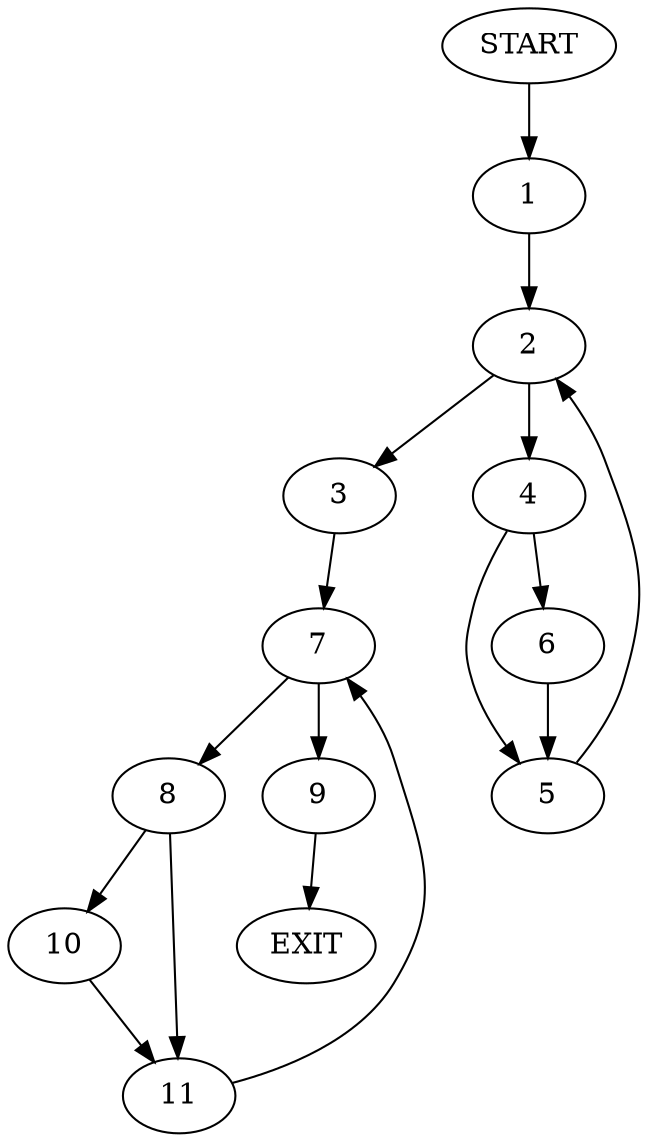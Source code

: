 digraph {
0 [label="START"]
12 [label="EXIT"]
0 -> 1
1 -> 2
2 -> 3
2 -> 4
4 -> 5
4 -> 6
3 -> 7
6 -> 5
5 -> 2
7 -> 8
7 -> 9
8 -> 10
8 -> 11
9 -> 12
11 -> 7
10 -> 11
}
